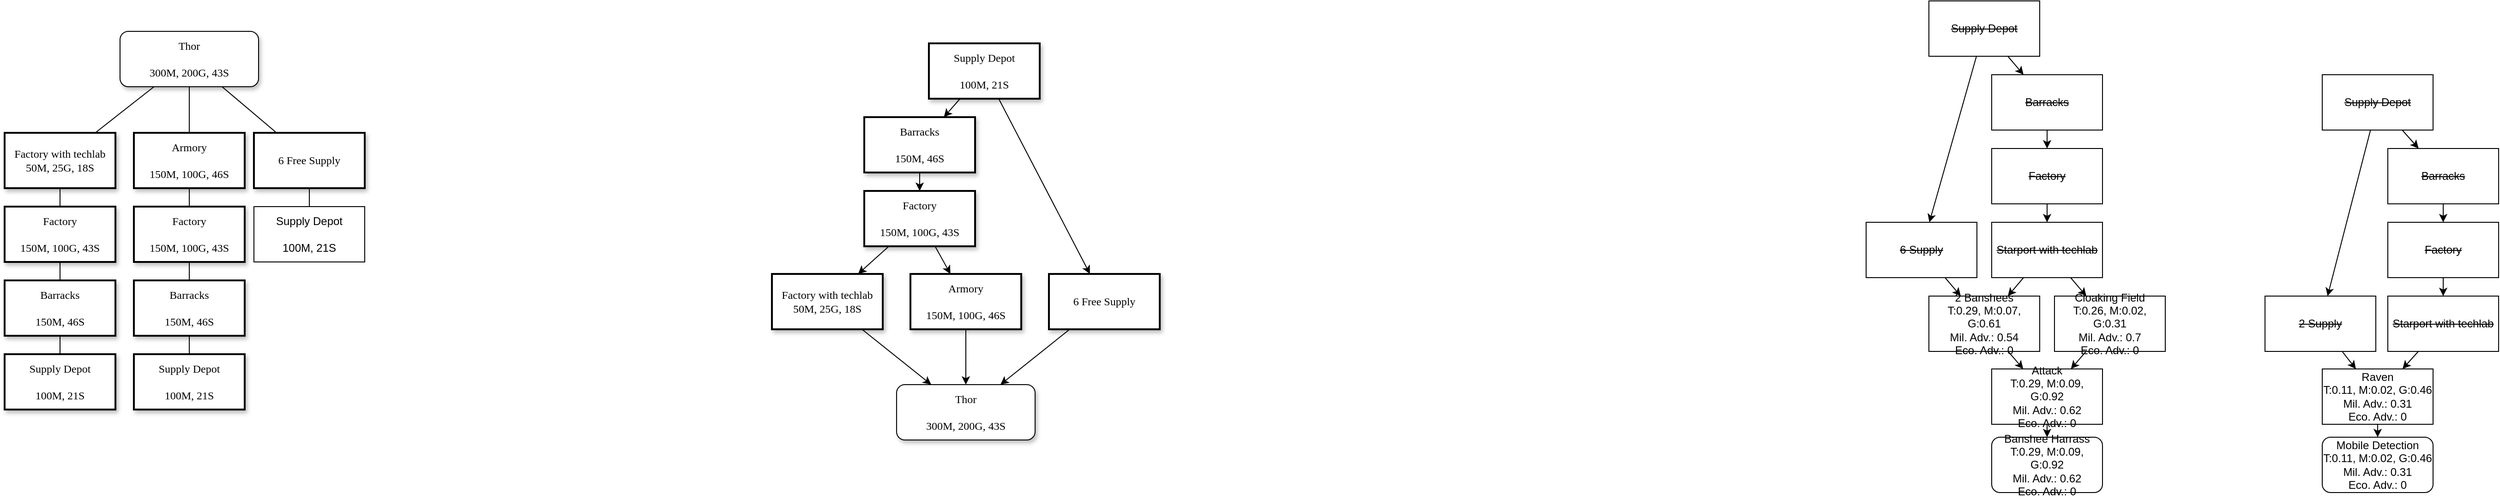 <mxfile version="23.1.2" type="github">
  <diagram name="Page-1" id="10a91c8b-09ff-31b1-d368-03940ed4cc9e">
    <mxGraphModel dx="1195" dy="645" grid="0" gridSize="10" guides="1" tooltips="1" connect="1" arrows="1" fold="1" page="1" pageScale="1" pageWidth="1100" pageHeight="850" background="none" math="0" shadow="0">
      <root>
        <mxCell id="0" />
        <mxCell id="1" parent="0" />
        <mxCell id="62893188c0fa7362-1" value="&lt;div&gt;Thor&lt;/div&gt;&lt;div&gt;&lt;br&gt;&lt;/div&gt;300M, 200G, 43S" style="whiteSpace=wrap;html=1;rounded=1;shadow=1;labelBackgroundColor=none;strokeWidth=1;fontFamily=Verdana;fontSize=12;align=center;" parent="1" vertex="1">
          <mxGeometry x="435" y="80" width="150" height="60" as="geometry" />
        </mxCell>
        <mxCell id="62893188c0fa7362-10" value="6 Free Supply" style="whiteSpace=wrap;html=1;rounded=0;shadow=1;labelBackgroundColor=none;strokeWidth=2;fontFamily=Verdana;fontSize=12;align=center;" parent="1" vertex="1">
          <mxGeometry x="580" y="190" width="120" height="60" as="geometry" />
        </mxCell>
        <mxCell id="C1ZihOrAmyUhl64uDi1q-1" value="" style="endArrow=none;html=1;rounded=0;" parent="1" source="62893188c0fa7362-10" target="62893188c0fa7362-1" edge="1">
          <mxGeometry width="50" height="50" relative="1" as="geometry">
            <mxPoint x="460" y="220" as="sourcePoint" />
            <mxPoint x="510" y="170" as="targetPoint" />
          </mxGeometry>
        </mxCell>
        <mxCell id="C1ZihOrAmyUhl64uDi1q-5" value="&lt;div&gt;Supply Depot&lt;/div&gt;&lt;div&gt;&lt;br&gt;&lt;/div&gt;100M, 21S" style="whiteSpace=wrap;html=1;rounded=0;shadow=1;labelBackgroundColor=none;strokeWidth=2;fontFamily=Verdana;fontSize=12;align=center;" parent="1" vertex="1">
          <mxGeometry x="310" y="430" width="120" height="60" as="geometry" />
        </mxCell>
        <mxCell id="C1ZihOrAmyUhl64uDi1q-6" value="&lt;div&gt;Barracks&lt;/div&gt;&lt;div&gt;&lt;br&gt;&lt;/div&gt;&lt;div&gt;150M, 46S&lt;br&gt;&lt;/div&gt;" style="whiteSpace=wrap;html=1;rounded=0;shadow=1;labelBackgroundColor=none;strokeWidth=2;fontFamily=Verdana;fontSize=12;align=center;" parent="1" vertex="1">
          <mxGeometry x="310" y="350" width="120" height="60" as="geometry" />
        </mxCell>
        <mxCell id="C1ZihOrAmyUhl64uDi1q-7" value="&lt;div&gt;Factory&lt;/div&gt;&lt;div&gt;&lt;br&gt;&lt;/div&gt;&lt;div&gt;150M, 100G, 43S&lt;br&gt;&lt;/div&gt;" style="whiteSpace=wrap;html=1;rounded=0;shadow=1;labelBackgroundColor=none;strokeWidth=2;fontFamily=Verdana;fontSize=12;align=center;" parent="1" vertex="1">
          <mxGeometry x="310" y="270" width="120" height="60" as="geometry" />
        </mxCell>
        <mxCell id="C1ZihOrAmyUhl64uDi1q-9" value="&lt;div&gt;Factory with techlab&lt;/div&gt;&lt;div&gt;50M, 25G, 18S&lt;br&gt;&lt;/div&gt;" style="whiteSpace=wrap;html=1;rounded=0;shadow=1;labelBackgroundColor=none;strokeWidth=2;fontFamily=Verdana;fontSize=12;align=center;" parent="1" vertex="1">
          <mxGeometry x="310" y="190" width="120" height="60" as="geometry" />
        </mxCell>
        <mxCell id="C1ZihOrAmyUhl64uDi1q-11" value="&lt;div&gt;Armory&lt;/div&gt;&lt;div&gt;&lt;br&gt;&lt;/div&gt;150M, 100G, 46S" style="whiteSpace=wrap;html=1;rounded=0;shadow=1;labelBackgroundColor=none;strokeWidth=2;fontFamily=Verdana;fontSize=12;align=center;" parent="1" vertex="1">
          <mxGeometry x="450" y="190" width="120" height="60" as="geometry" />
        </mxCell>
        <mxCell id="C1ZihOrAmyUhl64uDi1q-16" value="" style="endArrow=none;html=1;rounded=0;exitX=0.5;exitY=0;exitDx=0;exitDy=0;" parent="1" source="C1ZihOrAmyUhl64uDi1q-11" target="62893188c0fa7362-1" edge="1">
          <mxGeometry width="50" height="50" relative="1" as="geometry">
            <mxPoint x="580" y="380" as="sourcePoint" />
            <mxPoint x="630" y="330" as="targetPoint" />
          </mxGeometry>
        </mxCell>
        <mxCell id="C1ZihOrAmyUhl64uDi1q-17" value="" style="endArrow=none;html=1;rounded=0;" parent="1" source="C1ZihOrAmyUhl64uDi1q-9" target="62893188c0fa7362-1" edge="1">
          <mxGeometry width="50" height="50" relative="1" as="geometry">
            <mxPoint x="580" y="380" as="sourcePoint" />
            <mxPoint x="630" y="330" as="targetPoint" />
          </mxGeometry>
        </mxCell>
        <mxCell id="C1ZihOrAmyUhl64uDi1q-19" value="" style="endArrow=none;html=1;rounded=0;" parent="1" source="C1ZihOrAmyUhl64uDi1q-5" target="C1ZihOrAmyUhl64uDi1q-6" edge="1">
          <mxGeometry width="50" height="50" relative="1" as="geometry">
            <mxPoint x="900" y="390" as="sourcePoint" />
            <mxPoint x="950" y="340" as="targetPoint" />
          </mxGeometry>
        </mxCell>
        <mxCell id="C1ZihOrAmyUhl64uDi1q-20" value="" style="endArrow=none;html=1;rounded=0;" parent="1" source="C1ZihOrAmyUhl64uDi1q-6" target="C1ZihOrAmyUhl64uDi1q-7" edge="1">
          <mxGeometry width="50" height="50" relative="1" as="geometry">
            <mxPoint x="900" y="380" as="sourcePoint" />
            <mxPoint x="950" y="330" as="targetPoint" />
          </mxGeometry>
        </mxCell>
        <mxCell id="C1ZihOrAmyUhl64uDi1q-21" value="" style="endArrow=none;html=1;rounded=0;" parent="1" source="C1ZihOrAmyUhl64uDi1q-7" target="C1ZihOrAmyUhl64uDi1q-9" edge="1">
          <mxGeometry width="50" height="50" relative="1" as="geometry">
            <mxPoint x="900" y="380" as="sourcePoint" />
            <mxPoint x="950" y="330" as="targetPoint" />
          </mxGeometry>
        </mxCell>
        <mxCell id="C1ZihOrAmyUhl64uDi1q-23" value="" style="endArrow=none;html=1;rounded=0;" parent="1" source="A7K-rB8qZy46v1iFJOV6-15" target="C1ZihOrAmyUhl64uDi1q-11" edge="1">
          <mxGeometry width="50" height="50" relative="1" as="geometry">
            <mxPoint x="510" y="270" as="sourcePoint" />
            <mxPoint x="770" y="330" as="targetPoint" />
          </mxGeometry>
        </mxCell>
        <mxCell id="C1ZihOrAmyUhl64uDi1q-26" value="&lt;div&gt;Supply Depot&lt;/div&gt;&lt;div&gt;&lt;br&gt;&lt;/div&gt;100M, 21S" style="rounded=0;whiteSpace=wrap;html=1;" parent="1" vertex="1">
          <mxGeometry x="580" y="270" width="120" height="60" as="geometry" />
        </mxCell>
        <mxCell id="C1ZihOrAmyUhl64uDi1q-27" value="" style="endArrow=none;html=1;rounded=0;" parent="1" source="C1ZihOrAmyUhl64uDi1q-26" target="62893188c0fa7362-10" edge="1">
          <mxGeometry width="50" height="50" relative="1" as="geometry">
            <mxPoint x="720" y="380" as="sourcePoint" />
            <mxPoint x="770" y="330" as="targetPoint" />
          </mxGeometry>
        </mxCell>
        <mxCell id="A7K-rB8qZy46v1iFJOV6-13" value="&lt;div&gt;Supply Depot&lt;/div&gt;&lt;div&gt;&lt;br&gt;&lt;/div&gt;100M, 21S" style="whiteSpace=wrap;html=1;rounded=0;shadow=1;labelBackgroundColor=none;strokeWidth=2;fontFamily=Verdana;fontSize=12;align=center;" parent="1" vertex="1">
          <mxGeometry x="450" y="430" width="120" height="60" as="geometry" />
        </mxCell>
        <mxCell id="A7K-rB8qZy46v1iFJOV6-14" value="&lt;div&gt;Barracks&lt;/div&gt;&lt;div&gt;&lt;br&gt;&lt;/div&gt;&lt;div&gt;150M, 46S&lt;br&gt;&lt;/div&gt;" style="whiteSpace=wrap;html=1;rounded=0;shadow=1;labelBackgroundColor=none;strokeWidth=2;fontFamily=Verdana;fontSize=12;align=center;" parent="1" vertex="1">
          <mxGeometry x="450" y="350" width="120" height="60" as="geometry" />
        </mxCell>
        <mxCell id="A7K-rB8qZy46v1iFJOV6-15" value="&lt;div&gt;Factory&lt;/div&gt;&lt;div&gt;&lt;br&gt;&lt;/div&gt;&lt;div&gt;150M, 100G, 43S&lt;br&gt;&lt;/div&gt;" style="whiteSpace=wrap;html=1;rounded=0;shadow=1;labelBackgroundColor=none;strokeWidth=2;fontFamily=Verdana;fontSize=12;align=center;" parent="1" vertex="1">
          <mxGeometry x="450" y="270" width="120" height="60" as="geometry" />
        </mxCell>
        <mxCell id="A7K-rB8qZy46v1iFJOV6-16" value="" style="endArrow=none;html=1;rounded=0;" parent="1" source="A7K-rB8qZy46v1iFJOV6-13" target="A7K-rB8qZy46v1iFJOV6-14" edge="1">
          <mxGeometry width="50" height="50" relative="1" as="geometry">
            <mxPoint x="1040" y="410" as="sourcePoint" />
            <mxPoint x="1090" y="360" as="targetPoint" />
          </mxGeometry>
        </mxCell>
        <mxCell id="A7K-rB8qZy46v1iFJOV6-17" value="" style="endArrow=none;html=1;rounded=0;" parent="1" source="A7K-rB8qZy46v1iFJOV6-14" target="A7K-rB8qZy46v1iFJOV6-15" edge="1">
          <mxGeometry width="50" height="50" relative="1" as="geometry">
            <mxPoint x="1040" y="400" as="sourcePoint" />
            <mxPoint x="1090" y="350" as="targetPoint" />
          </mxGeometry>
        </mxCell>
        <mxCell id="7ZLdroMSZNkx4McfxmLf-22" value="&lt;div&gt;Supply Depot&lt;/div&gt;&lt;div&gt;&lt;br&gt;&lt;/div&gt;100M, 21S" style="whiteSpace=wrap;html=1;rounded=0;shadow=1;labelBackgroundColor=none;strokeWidth=2;fontFamily=Verdana;fontSize=12;align=center;" parent="1" vertex="1">
          <mxGeometry x="1311" y="93" width="120" height="60" as="geometry" />
        </mxCell>
        <mxCell id="7ZLdroMSZNkx4McfxmLf-23" value="&lt;div&gt;Barracks&lt;/div&gt;&lt;div&gt;&lt;br&gt;&lt;/div&gt;&lt;div&gt;150M, 46S&lt;br&gt;&lt;/div&gt;" style="whiteSpace=wrap;html=1;rounded=0;shadow=1;labelBackgroundColor=none;strokeWidth=2;fontFamily=Verdana;fontSize=12;align=center;" parent="1" vertex="1">
          <mxGeometry x="1241" y="173" width="120" height="60" as="geometry" />
        </mxCell>
        <mxCell id="7ZLdroMSZNkx4McfxmLf-24" value="&lt;div&gt;Factory&lt;/div&gt;&lt;div&gt;&lt;br&gt;&lt;/div&gt;&lt;div&gt;150M, 100G, 43S&lt;br&gt;&lt;/div&gt;" style="whiteSpace=wrap;html=1;rounded=0;shadow=1;labelBackgroundColor=none;strokeWidth=2;fontFamily=Verdana;fontSize=12;align=center;" parent="1" vertex="1">
          <mxGeometry x="1241" y="253" width="120" height="60" as="geometry" />
        </mxCell>
        <mxCell id="7ZLdroMSZNkx4McfxmLf-25" value="&lt;div&gt;Factory with techlab&lt;/div&gt;&lt;div&gt;50M, 25G, 18S&lt;br&gt;&lt;/div&gt;" style="whiteSpace=wrap;html=1;rounded=0;shadow=1;labelBackgroundColor=none;strokeWidth=2;fontFamily=Verdana;fontSize=12;align=center;" parent="1" vertex="1">
          <mxGeometry x="1141" y="343" width="120" height="60" as="geometry" />
        </mxCell>
        <mxCell id="7ZLdroMSZNkx4McfxmLf-26" value="&lt;div&gt;Armory&lt;/div&gt;&lt;div&gt;&lt;br&gt;&lt;/div&gt;150M, 100G, 46S" style="whiteSpace=wrap;html=1;rounded=0;shadow=1;labelBackgroundColor=none;strokeWidth=2;fontFamily=Verdana;fontSize=12;align=center;" parent="1" vertex="1">
          <mxGeometry x="1291" y="343" width="120" height="60" as="geometry" />
        </mxCell>
        <mxCell id="7ZLdroMSZNkx4McfxmLf-27" value="6 Free Supply" style="whiteSpace=wrap;html=1;rounded=0;shadow=1;labelBackgroundColor=none;strokeWidth=2;fontFamily=Verdana;fontSize=12;align=center;" parent="1" vertex="1">
          <mxGeometry x="1441" y="343" width="120" height="60" as="geometry" />
        </mxCell>
        <mxCell id="7ZLdroMSZNkx4McfxmLf-28" value="&lt;div&gt;Thor&lt;/div&gt;&lt;div&gt;&lt;br&gt;&lt;/div&gt;300M, 200G, 43S" style="whiteSpace=wrap;html=1;rounded=1;shadow=1;labelBackgroundColor=none;strokeWidth=1;fontFamily=Verdana;fontSize=12;align=center;" parent="1" vertex="1">
          <mxGeometry x="1276" y="463" width="150" height="60" as="geometry" />
        </mxCell>
        <mxCell id="7ZLdroMSZNkx4McfxmLf-38" value="" style="endArrow=classic;html=1;rounded=0;" parent="1" source="7ZLdroMSZNkx4McfxmLf-24" target="7ZLdroMSZNkx4McfxmLf-25" edge="1">
          <mxGeometry width="50" height="50" relative="1" as="geometry">
            <mxPoint x="1186" y="345" as="sourcePoint" />
            <mxPoint x="1236" y="295" as="targetPoint" />
          </mxGeometry>
        </mxCell>
        <mxCell id="7ZLdroMSZNkx4McfxmLf-39" value="" style="endArrow=classic;html=1;rounded=0;" parent="1" source="7ZLdroMSZNkx4McfxmLf-24" target="7ZLdroMSZNkx4McfxmLf-26" edge="1">
          <mxGeometry width="50" height="50" relative="1" as="geometry">
            <mxPoint x="1186" y="345" as="sourcePoint" />
            <mxPoint x="1236" y="295" as="targetPoint" />
          </mxGeometry>
        </mxCell>
        <mxCell id="7ZLdroMSZNkx4McfxmLf-40" value="" style="endArrow=classic;html=1;rounded=0;" parent="1" source="7ZLdroMSZNkx4McfxmLf-27" target="7ZLdroMSZNkx4McfxmLf-28" edge="1">
          <mxGeometry width="50" height="50" relative="1" as="geometry">
            <mxPoint x="1186" y="345" as="sourcePoint" />
            <mxPoint x="1236" y="295" as="targetPoint" />
          </mxGeometry>
        </mxCell>
        <mxCell id="7ZLdroMSZNkx4McfxmLf-41" value="" style="endArrow=classic;html=1;rounded=0;" parent="1" source="7ZLdroMSZNkx4McfxmLf-25" target="7ZLdroMSZNkx4McfxmLf-28" edge="1">
          <mxGeometry width="50" height="50" relative="1" as="geometry">
            <mxPoint x="1186" y="345" as="sourcePoint" />
            <mxPoint x="1236" y="295" as="targetPoint" />
          </mxGeometry>
        </mxCell>
        <mxCell id="7ZLdroMSZNkx4McfxmLf-42" value="" style="endArrow=classic;html=1;rounded=0;" parent="1" source="7ZLdroMSZNkx4McfxmLf-26" target="7ZLdroMSZNkx4McfxmLf-28" edge="1">
          <mxGeometry width="50" height="50" relative="1" as="geometry">
            <mxPoint x="1186" y="345" as="sourcePoint" />
            <mxPoint x="1236" y="295" as="targetPoint" />
          </mxGeometry>
        </mxCell>
        <mxCell id="7ZLdroMSZNkx4McfxmLf-43" value="" style="endArrow=classic;html=1;rounded=0;" parent="1" source="7ZLdroMSZNkx4McfxmLf-22" target="7ZLdroMSZNkx4McfxmLf-23" edge="1">
          <mxGeometry width="50" height="50" relative="1" as="geometry">
            <mxPoint x="1186" y="345" as="sourcePoint" />
            <mxPoint x="1236" y="295" as="targetPoint" />
          </mxGeometry>
        </mxCell>
        <mxCell id="7ZLdroMSZNkx4McfxmLf-44" value="" style="endArrow=classic;html=1;rounded=0;" parent="1" source="7ZLdroMSZNkx4McfxmLf-22" target="7ZLdroMSZNkx4McfxmLf-27" edge="1">
          <mxGeometry width="50" height="50" relative="1" as="geometry">
            <mxPoint x="894" y="333" as="sourcePoint" />
            <mxPoint x="944" y="283" as="targetPoint" />
          </mxGeometry>
        </mxCell>
        <mxCell id="7ZLdroMSZNkx4McfxmLf-45" value="" style="endArrow=classic;html=1;rounded=0;" parent="1" source="7ZLdroMSZNkx4McfxmLf-23" target="7ZLdroMSZNkx4McfxmLf-24" edge="1">
          <mxGeometry width="50" height="50" relative="1" as="geometry">
            <mxPoint x="894" y="333" as="sourcePoint" />
            <mxPoint x="944" y="283" as="targetPoint" />
          </mxGeometry>
        </mxCell>
        <mxCell id="7ZLdroMSZNkx4McfxmLf-46" value="&lt;div&gt;Mobile Detection&lt;div&gt;T:0.11, M:0.02, G:0.46&lt;/div&gt;&lt;div&gt;Mil. Adv.: 0.31&lt;/div&gt;Eco. Adv.: 0&lt;/div&gt;" style="rounded=1;whiteSpace=wrap;html=1;" parent="1" vertex="1">
          <mxGeometry x="2820" y="520" width="120" height="60" as="geometry" />
        </mxCell>
        <mxCell id="7ZLdroMSZNkx4McfxmLf-47" value="&lt;div&gt;Raven&lt;/div&gt;&lt;div&gt;T:0.11, M:0.02, G:0.46&lt;/div&gt;&lt;div&gt;Mil. Adv.: 0.31&lt;/div&gt;&lt;div&gt;Eco. Adv.: 0&lt;br&gt;&lt;/div&gt;" style="rounded=0;whiteSpace=wrap;html=1;" parent="1" vertex="1">
          <mxGeometry x="2820" y="446" width="120" height="60" as="geometry" />
        </mxCell>
        <mxCell id="7ZLdroMSZNkx4McfxmLf-48" value="&lt;strike&gt;2 Supply&lt;/strike&gt;" style="rounded=0;whiteSpace=wrap;html=1;" parent="1" vertex="1">
          <mxGeometry x="2758" y="367" width="120" height="60" as="geometry" />
        </mxCell>
        <mxCell id="7ZLdroMSZNkx4McfxmLf-49" value="&lt;strike&gt;Starport with techlab&lt;/strike&gt;" style="rounded=0;whiteSpace=wrap;html=1;" parent="1" vertex="1">
          <mxGeometry x="2891" y="367" width="120" height="60" as="geometry" />
        </mxCell>
        <mxCell id="7ZLdroMSZNkx4McfxmLf-50" value="&lt;strike&gt;Barracks&lt;/strike&gt;" style="rounded=0;whiteSpace=wrap;html=1;" parent="1" vertex="1">
          <mxGeometry x="2891" y="207" width="120" height="60" as="geometry" />
        </mxCell>
        <mxCell id="7ZLdroMSZNkx4McfxmLf-51" value="&lt;strike&gt;Factory&lt;/strike&gt;" style="rounded=0;whiteSpace=wrap;html=1;" parent="1" vertex="1">
          <mxGeometry x="2891" y="287" width="120" height="60" as="geometry" />
        </mxCell>
        <mxCell id="7ZLdroMSZNkx4McfxmLf-52" value="&lt;strike&gt;Supply Depot&lt;/strike&gt;" style="rounded=0;whiteSpace=wrap;html=1;" parent="1" vertex="1">
          <mxGeometry x="2820" y="127" width="120" height="60" as="geometry" />
        </mxCell>
        <mxCell id="7ZLdroMSZNkx4McfxmLf-53" value="" style="endArrow=classic;html=1;rounded=0;" parent="1" source="7ZLdroMSZNkx4McfxmLf-47" target="7ZLdroMSZNkx4McfxmLf-46" edge="1">
          <mxGeometry width="50" height="50" relative="1" as="geometry">
            <mxPoint x="2786" y="334" as="sourcePoint" />
            <mxPoint x="2836" y="284" as="targetPoint" />
          </mxGeometry>
        </mxCell>
        <mxCell id="7ZLdroMSZNkx4McfxmLf-54" value="" style="endArrow=classic;html=1;rounded=0;" parent="1" source="7ZLdroMSZNkx4McfxmLf-49" target="7ZLdroMSZNkx4McfxmLf-47" edge="1">
          <mxGeometry width="50" height="50" relative="1" as="geometry">
            <mxPoint x="2786" y="334" as="sourcePoint" />
            <mxPoint x="2836" y="284" as="targetPoint" />
          </mxGeometry>
        </mxCell>
        <mxCell id="7ZLdroMSZNkx4McfxmLf-55" value="" style="endArrow=classic;html=1;rounded=0;" parent="1" source="7ZLdroMSZNkx4McfxmLf-48" target="7ZLdroMSZNkx4McfxmLf-47" edge="1">
          <mxGeometry width="50" height="50" relative="1" as="geometry">
            <mxPoint x="2786" y="334" as="sourcePoint" />
            <mxPoint x="2836" y="284" as="targetPoint" />
          </mxGeometry>
        </mxCell>
        <mxCell id="7ZLdroMSZNkx4McfxmLf-56" value="" style="endArrow=classic;html=1;rounded=0;" parent="1" source="7ZLdroMSZNkx4McfxmLf-51" target="7ZLdroMSZNkx4McfxmLf-49" edge="1">
          <mxGeometry width="50" height="50" relative="1" as="geometry">
            <mxPoint x="2786" y="334" as="sourcePoint" />
            <mxPoint x="2836" y="284" as="targetPoint" />
          </mxGeometry>
        </mxCell>
        <mxCell id="7ZLdroMSZNkx4McfxmLf-57" value="" style="endArrow=classic;html=1;rounded=0;" parent="1" source="7ZLdroMSZNkx4McfxmLf-50" target="7ZLdroMSZNkx4McfxmLf-51" edge="1">
          <mxGeometry width="50" height="50" relative="1" as="geometry">
            <mxPoint x="2786" y="334" as="sourcePoint" />
            <mxPoint x="2836" y="284" as="targetPoint" />
          </mxGeometry>
        </mxCell>
        <mxCell id="7ZLdroMSZNkx4McfxmLf-58" value="" style="endArrow=classic;html=1;rounded=0;" parent="1" source="7ZLdroMSZNkx4McfxmLf-52" target="7ZLdroMSZNkx4McfxmLf-48" edge="1">
          <mxGeometry width="50" height="50" relative="1" as="geometry">
            <mxPoint x="2786" y="334" as="sourcePoint" />
            <mxPoint x="2836" y="284" as="targetPoint" />
          </mxGeometry>
        </mxCell>
        <mxCell id="7ZLdroMSZNkx4McfxmLf-59" value="" style="endArrow=classic;html=1;rounded=0;" parent="1" source="7ZLdroMSZNkx4McfxmLf-52" target="7ZLdroMSZNkx4McfxmLf-50" edge="1">
          <mxGeometry width="50" height="50" relative="1" as="geometry">
            <mxPoint x="2786" y="334" as="sourcePoint" />
            <mxPoint x="2836" y="284" as="targetPoint" />
          </mxGeometry>
        </mxCell>
        <mxCell id="7ZLdroMSZNkx4McfxmLf-60" value="&lt;div&gt;Banshee Harrass&lt;/div&gt;&lt;div&gt;T:0.29, M:0.09, G:0.92&lt;br&gt;&lt;/div&gt;&lt;div&gt;Mil. Adv.: 0.62&lt;/div&gt;Eco. Adv.: 0" style="rounded=1;whiteSpace=wrap;html=1;" parent="1" vertex="1">
          <mxGeometry x="2462" y="520" width="120" height="60" as="geometry" />
        </mxCell>
        <mxCell id="7ZLdroMSZNkx4McfxmLf-61" value="&lt;div&gt;Attack&lt;div&gt;T:0.29, M:0.09, G:0.92&lt;br&gt;&lt;/div&gt;&lt;div&gt;Mil. Adv.: 0.62&lt;/div&gt;Eco. Adv.: 0&lt;/div&gt;" style="rounded=0;whiteSpace=wrap;html=1;" parent="1" vertex="1">
          <mxGeometry x="2462" y="446" width="120" height="60" as="geometry" />
        </mxCell>
        <mxCell id="7ZLdroMSZNkx4McfxmLf-62" value="&lt;div&gt;2 Banshees&lt;/div&gt;&lt;div&gt;T:0.29, M:0.07, G:0.61&lt;br&gt;&lt;/div&gt;&lt;div&gt;Mil. Adv.: 0.54&lt;/div&gt;&lt;div&gt;Eco. Adv.: 0&lt;br&gt;&lt;/div&gt;" style="rounded=0;whiteSpace=wrap;html=1;" parent="1" vertex="1">
          <mxGeometry x="2394" y="367" width="120" height="60" as="geometry" />
        </mxCell>
        <mxCell id="7ZLdroMSZNkx4McfxmLf-63" value="&lt;div&gt;Cloaking Field&lt;div&gt;T:0.26, M:0.02, G:0.31&lt;br&gt;&lt;/div&gt;&lt;div&gt;Mil. Adv.: 0.7&lt;/div&gt;Eco. Adv.: 0&lt;/div&gt;" style="rounded=0;whiteSpace=wrap;html=1;" parent="1" vertex="1">
          <mxGeometry x="2530" y="367" width="120" height="60" as="geometry" />
        </mxCell>
        <mxCell id="7ZLdroMSZNkx4McfxmLf-64" value="&lt;strike&gt;6 Supply&lt;/strike&gt;" style="rounded=0;whiteSpace=wrap;html=1;" parent="1" vertex="1">
          <mxGeometry x="2326" y="287" width="120" height="60" as="geometry" />
        </mxCell>
        <mxCell id="7ZLdroMSZNkx4McfxmLf-65" value="&lt;strike&gt;Starport with techlab&lt;/strike&gt;" style="rounded=0;whiteSpace=wrap;html=1;" parent="1" vertex="1">
          <mxGeometry x="2462" y="287" width="120" height="60" as="geometry" />
        </mxCell>
        <mxCell id="7ZLdroMSZNkx4McfxmLf-66" value="&lt;strike&gt;Barracks&lt;/strike&gt;" style="rounded=0;whiteSpace=wrap;html=1;" parent="1" vertex="1">
          <mxGeometry x="2462" y="127" width="120" height="60" as="geometry" />
        </mxCell>
        <mxCell id="7ZLdroMSZNkx4McfxmLf-67" value="&lt;strike&gt;Factory&lt;/strike&gt;" style="rounded=0;whiteSpace=wrap;html=1;" parent="1" vertex="1">
          <mxGeometry x="2462" y="207" width="120" height="60" as="geometry" />
        </mxCell>
        <mxCell id="7ZLdroMSZNkx4McfxmLf-68" value="&lt;strike&gt;Supply Depot&lt;/strike&gt;" style="rounded=0;whiteSpace=wrap;html=1;" parent="1" vertex="1">
          <mxGeometry x="2394" y="47" width="120" height="60" as="geometry" />
        </mxCell>
        <mxCell id="7ZLdroMSZNkx4McfxmLf-69" value="" style="endArrow=classic;html=1;rounded=0;" parent="1" source="7ZLdroMSZNkx4McfxmLf-67" target="7ZLdroMSZNkx4McfxmLf-65" edge="1">
          <mxGeometry width="50" height="50" relative="1" as="geometry">
            <mxPoint x="2360" y="281" as="sourcePoint" />
            <mxPoint x="2410" y="231" as="targetPoint" />
          </mxGeometry>
        </mxCell>
        <mxCell id="7ZLdroMSZNkx4McfxmLf-70" value="" style="endArrow=classic;html=1;rounded=0;" parent="1" source="7ZLdroMSZNkx4McfxmLf-66" target="7ZLdroMSZNkx4McfxmLf-67" edge="1">
          <mxGeometry width="50" height="50" relative="1" as="geometry">
            <mxPoint x="2360" y="281" as="sourcePoint" />
            <mxPoint x="2410" y="231" as="targetPoint" />
          </mxGeometry>
        </mxCell>
        <mxCell id="7ZLdroMSZNkx4McfxmLf-71" value="" style="endArrow=classic;html=1;rounded=0;" parent="1" source="7ZLdroMSZNkx4McfxmLf-68" target="7ZLdroMSZNkx4McfxmLf-64" edge="1">
          <mxGeometry width="50" height="50" relative="1" as="geometry">
            <mxPoint x="2360" y="281" as="sourcePoint" />
            <mxPoint x="2410" y="231" as="targetPoint" />
          </mxGeometry>
        </mxCell>
        <mxCell id="7ZLdroMSZNkx4McfxmLf-72" value="" style="endArrow=classic;html=1;rounded=0;" parent="1" source="7ZLdroMSZNkx4McfxmLf-68" target="7ZLdroMSZNkx4McfxmLf-66" edge="1">
          <mxGeometry width="50" height="50" relative="1" as="geometry">
            <mxPoint x="2360" y="281" as="sourcePoint" />
            <mxPoint x="2410" y="231" as="targetPoint" />
          </mxGeometry>
        </mxCell>
        <mxCell id="7ZLdroMSZNkx4McfxmLf-73" value="" style="endArrow=classic;html=1;rounded=0;" parent="1" source="7ZLdroMSZNkx4McfxmLf-65" target="7ZLdroMSZNkx4McfxmLf-63" edge="1">
          <mxGeometry width="50" height="50" relative="1" as="geometry">
            <mxPoint x="2210" y="348" as="sourcePoint" />
            <mxPoint x="2260" y="298" as="targetPoint" />
          </mxGeometry>
        </mxCell>
        <mxCell id="7ZLdroMSZNkx4McfxmLf-74" value="" style="endArrow=classic;html=1;rounded=0;" parent="1" source="7ZLdroMSZNkx4McfxmLf-64" target="7ZLdroMSZNkx4McfxmLf-62" edge="1">
          <mxGeometry width="50" height="50" relative="1" as="geometry">
            <mxPoint x="2210" y="348" as="sourcePoint" />
            <mxPoint x="2260" y="298" as="targetPoint" />
          </mxGeometry>
        </mxCell>
        <mxCell id="7ZLdroMSZNkx4McfxmLf-75" value="" style="endArrow=classic;html=1;rounded=0;" parent="1" source="7ZLdroMSZNkx4McfxmLf-65" target="7ZLdroMSZNkx4McfxmLf-62" edge="1">
          <mxGeometry width="50" height="50" relative="1" as="geometry">
            <mxPoint x="2210" y="348" as="sourcePoint" />
            <mxPoint x="2260" y="298" as="targetPoint" />
          </mxGeometry>
        </mxCell>
        <mxCell id="7ZLdroMSZNkx4McfxmLf-76" value="" style="endArrow=classic;html=1;rounded=0;" parent="1" source="7ZLdroMSZNkx4McfxmLf-61" target="7ZLdroMSZNkx4McfxmLf-60" edge="1">
          <mxGeometry width="50" height="50" relative="1" as="geometry">
            <mxPoint x="2215" y="355" as="sourcePoint" />
            <mxPoint x="2265" y="305" as="targetPoint" />
          </mxGeometry>
        </mxCell>
        <mxCell id="7ZLdroMSZNkx4McfxmLf-77" value="" style="endArrow=classic;html=1;rounded=0;" parent="1" source="7ZLdroMSZNkx4McfxmLf-63" target="7ZLdroMSZNkx4McfxmLf-61" edge="1">
          <mxGeometry width="50" height="50" relative="1" as="geometry">
            <mxPoint x="2564.583" y="434" as="sourcePoint" />
            <mxPoint x="2265" y="305" as="targetPoint" />
          </mxGeometry>
        </mxCell>
        <mxCell id="7ZLdroMSZNkx4McfxmLf-78" value="" style="endArrow=classic;html=1;rounded=0;" parent="1" source="7ZLdroMSZNkx4McfxmLf-62" target="7ZLdroMSZNkx4McfxmLf-61" edge="1">
          <mxGeometry width="50" height="50" relative="1" as="geometry">
            <mxPoint x="2485.25" y="434" as="sourcePoint" />
            <mxPoint x="2265" y="305" as="targetPoint" />
          </mxGeometry>
        </mxCell>
      </root>
    </mxGraphModel>
  </diagram>
</mxfile>
